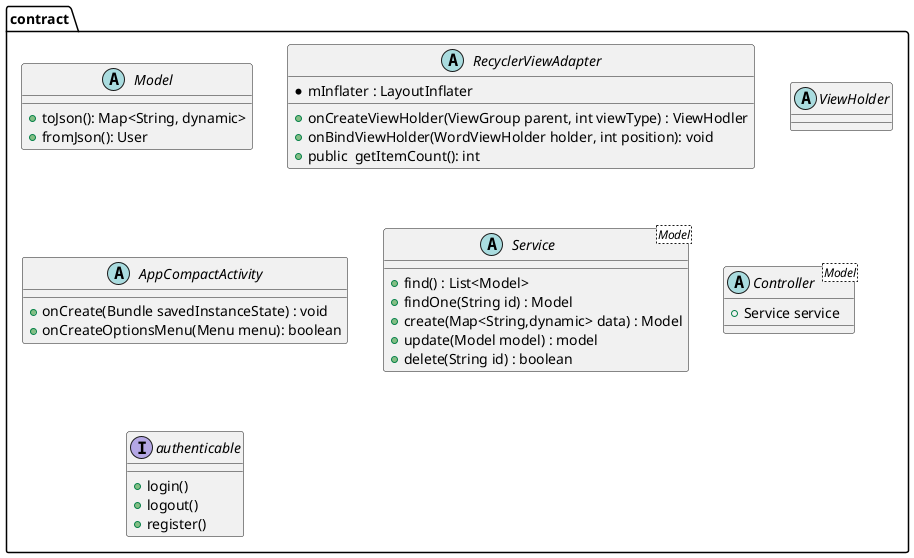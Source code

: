@startuml
'https://plantuml.com/class-diagram


namespace contract{
    abstract class Model{
     +toJson(): Map<String, dynamic>
       +fromJson(): User
    }
    abstract class RecyclerViewAdapter{
     *  mInflater : LayoutInflater

            + onCreateViewHolder(ViewGroup parent, int viewType) : ViewHodler
            + onBindViewHolder(WordViewHolder holder, int position): void
            + public  getItemCount(): int
    }
    abstract class ViewHolder{}
    abstract class AppCompactActivity{
        + onCreate(Bundle savedInstanceState) : void
                + onCreateOptionsMenu(Menu menu): boolean
        }

    abstract class Service<Model>                                {
        + find() : List<Model>
        + findOne(String id) : Model
        + create(Map<String,dynamic> data) : Model
        + update(Model model) : model
        + delete(String id) : boolean

        }
     abstract class Controller<Model>{
    + Service service

     }

     interface authenticable{
     + login()
     + logout()
     + register()
     }
}
newpage
namespace models{
class User extends Model implements authenticable{

    *id :Int
   *token  :string
   *name: text
   *email :text
   *password text
   *date : text
   *photo : text



}
class CoworkingSpace extends Model{
    *id : Int  PK
        *name : string
        *address: string
        *video: string
        *chair_number: Int
        *table_number: Int
        *images: Image
        *review: string
        *rating: double
        *phone: Int
        *description: string

}
class Product extends Model{
    *id :Int  PK
    *name : string
    *price : double
    *coworking_space_id: Int FK
}

class Image extends Model{
 *id:Int PK
 *link: string
 *coworking_space_id: Int FK
 }

 class Feedback extends Model{
    *id AI PK
    *review: string
    *rating: double
    *user_id: Int Fk
    *coworking_space_id: Int FK
 }


}
newpage
namespace activities{

    class HomeActivity<coworkingSpaceListAdapter> extends AppCompactActivity{
        * LinkedList<String,Image> mCoworkingList = new LinkedList<>();
        *  mRecyclerView : RecyclerView;
        *  mAdapter : coworkingSpaceListAdapter;
        * Menu
        * Search
        * Filter
        * SearchEditText: EditText



    }
    class CoworkingSpaceToChooseActivity extends AppCompactActivity
    class CheckPurchaseActivity extends AppCompactActivity
    class CongratulationsActivity extends AppCompactActivity



}
    newpage
    namespace adapters{

        class CoworkingSpaceViewHolder extends RecyclerViewHolder{


        }
        class ReviewViewHolder extends RecyclerViewHolder



        class CoworkingSpaceListAdapter <cowrokingSpaceViewHolder> extends RecyclerViewAdapter{
                mCoworkingSpaceList: List<CoworkingSpace>

        }
        class ReviewListAdapter <ReviewViewHolder> extends RecyclerViewAdapter{
            mReviewList: List<Review>
        }


    }


newpage
namespace controller {
    class UserController<User> extends Controller
    class CoworkingSpaceController<CoworkingSpaceService> extends Controller
    class ProductController<Product> extends Controller
    class ImageController<Image> extends Controller
    class FeedbackController<Feedback> extends Controller
}
newpage
namespace services{
 namespace remote{
 class LocationService
 class UserService extends Service
 class CoworkingSpaceService extends Service
 class ProductService extends Service
 class FeedbackService extends Service
 class ImageService extends Service
 }
 namespace local{
 class UserLocalService
 class CoworkingSpaceLocalService
 }
}

newpage
namespace res{
    namespace drawable{
    class star
    class home
    class phone
    class profile
    class filter
    class menu
    class search
    }
    namespace layout.xml{
        class activity_home
        class activity_CoworkingSpaceToChoose
        class activity_CheckPurchase
        class activity_Congratulations
        }
        namespace compounent{
        class buttom_bar{
        + home_item
        + setting_item
        + profile_item
        + call_item
        }
        class review_item{
        +name: String
        +photo: string
        + feedback: string
        + date: Date
        }
        class coworking_space_to_choose{
        + image: String
        + name : String
        }
        class button{
            + button_field: string
        }

    }
    namespace values{
    class colors
    class dimens
    class styles
    class strings
    }
}



@enduml